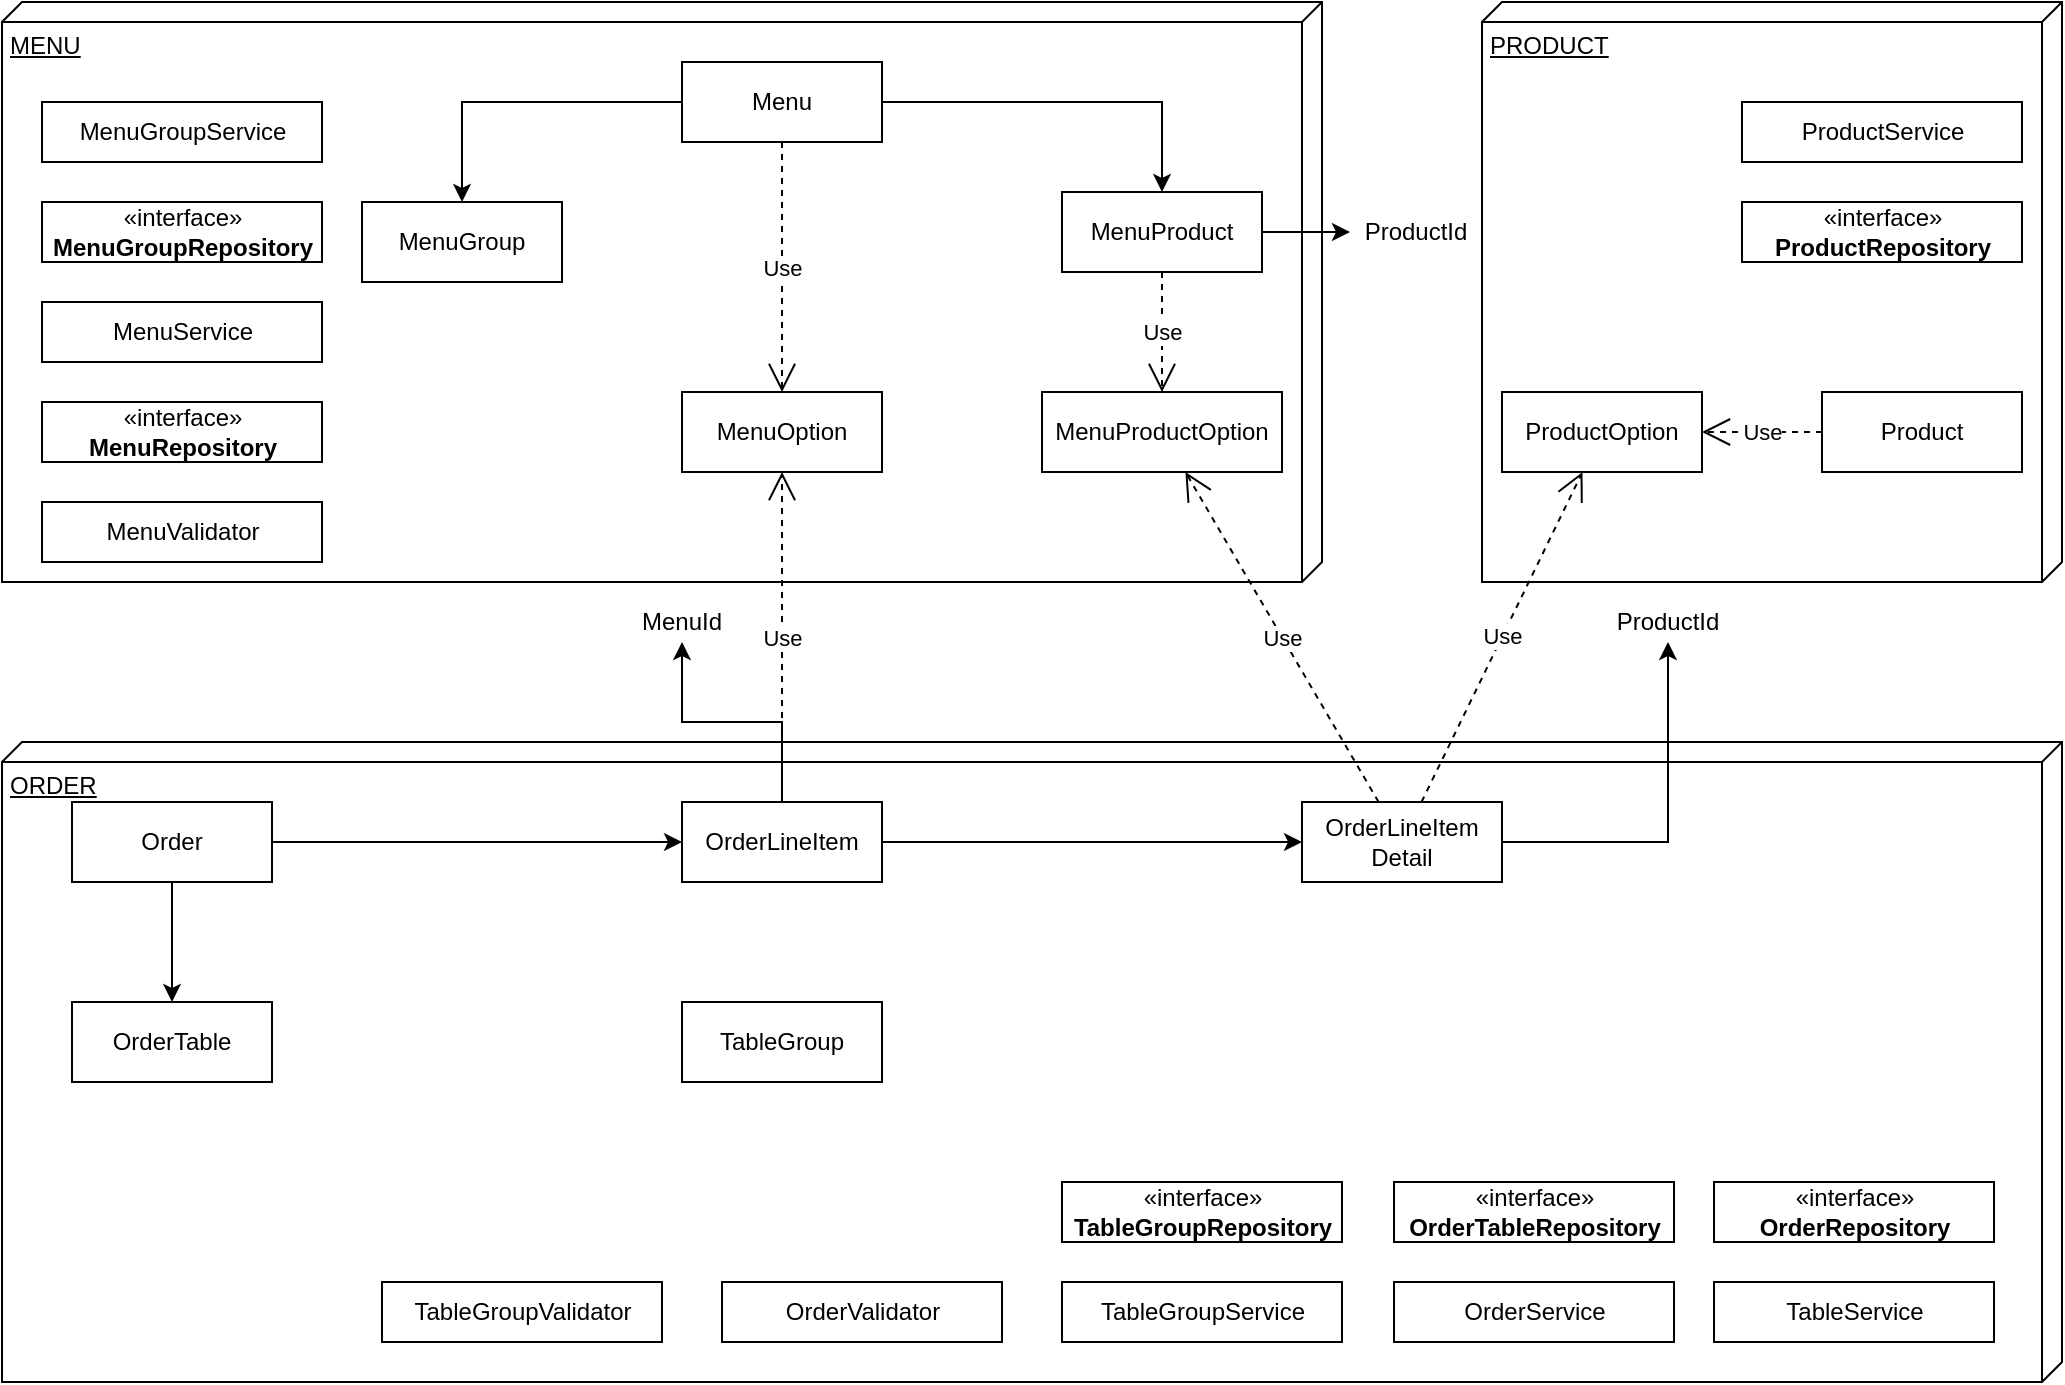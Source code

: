 <mxfile version="14.6.3" type="github">
  <diagram id="bBaFMglCOI3WDih5mdD4" name="Page-1">
    <mxGraphModel dx="1422" dy="778" grid="1" gridSize="10" guides="1" tooltips="1" connect="1" arrows="1" fold="1" page="1" pageScale="1" pageWidth="827" pageHeight="1169" math="0" shadow="0">
      <root>
        <mxCell id="0" />
        <mxCell id="1" parent="0" />
        <mxCell id="LUHss0gjO41ABVOkLyDg-2" value="ORDER" style="verticalAlign=top;align=left;spacingTop=8;spacingLeft=2;spacingRight=12;shape=cube;size=10;direction=south;fontStyle=4;html=1;" parent="1" vertex="1">
          <mxGeometry x="40" y="510" width="1030" height="320" as="geometry" />
        </mxCell>
        <mxCell id="LUHss0gjO41ABVOkLyDg-3" value="MENU" style="verticalAlign=top;align=left;spacingTop=8;spacingLeft=2;spacingRight=12;shape=cube;size=10;direction=south;fontStyle=4;html=1;" parent="1" vertex="1">
          <mxGeometry x="40" y="140" width="660" height="290" as="geometry" />
        </mxCell>
        <mxCell id="LUHss0gjO41ABVOkLyDg-4" value="PRODUCT" style="verticalAlign=top;align=left;spacingTop=8;spacingLeft=2;spacingRight=12;shape=cube;size=10;direction=south;fontStyle=4;html=1;" parent="1" vertex="1">
          <mxGeometry x="780" y="140" width="290" height="290" as="geometry" />
        </mxCell>
        <mxCell id="LUHss0gjO41ABVOkLyDg-11" style="edgeStyle=orthogonalEdgeStyle;rounded=0;orthogonalLoop=1;jettySize=auto;html=1;" parent="1" source="LUHss0gjO41ABVOkLyDg-8" target="LUHss0gjO41ABVOkLyDg-9" edge="1">
          <mxGeometry relative="1" as="geometry" />
        </mxCell>
        <mxCell id="LUHss0gjO41ABVOkLyDg-60" style="edgeStyle=orthogonalEdgeStyle;rounded=0;orthogonalLoop=1;jettySize=auto;html=1;" parent="1" source="LUHss0gjO41ABVOkLyDg-8" target="LUHss0gjO41ABVOkLyDg-13" edge="1">
          <mxGeometry relative="1" as="geometry" />
        </mxCell>
        <mxCell id="LUHss0gjO41ABVOkLyDg-8" value="Menu" style="whiteSpace=wrap;html=1;align=center;" parent="1" vertex="1">
          <mxGeometry x="380" y="170" width="100" height="40" as="geometry" />
        </mxCell>
        <mxCell id="LUHss0gjO41ABVOkLyDg-63" style="edgeStyle=orthogonalEdgeStyle;rounded=0;orthogonalLoop=1;jettySize=auto;html=1;" parent="1" source="LUHss0gjO41ABVOkLyDg-9" target="LUHss0gjO41ABVOkLyDg-22" edge="1">
          <mxGeometry relative="1" as="geometry">
            <mxPoint x="600" y="360" as="targetPoint" />
          </mxGeometry>
        </mxCell>
        <mxCell id="LUHss0gjO41ABVOkLyDg-9" value="MenuProduct" style="whiteSpace=wrap;html=1;align=center;" parent="1" vertex="1">
          <mxGeometry x="570" y="235" width="100" height="40" as="geometry" />
        </mxCell>
        <mxCell id="LUHss0gjO41ABVOkLyDg-13" value="MenuGroup" style="whiteSpace=wrap;html=1;align=center;" parent="1" vertex="1">
          <mxGeometry x="220" y="240" width="100" height="40" as="geometry" />
        </mxCell>
        <mxCell id="LUHss0gjO41ABVOkLyDg-14" value="Product" style="whiteSpace=wrap;html=1;align=center;" parent="1" vertex="1">
          <mxGeometry x="950" y="335" width="100" height="40" as="geometry" />
        </mxCell>
        <mxCell id="LUHss0gjO41ABVOkLyDg-22" value="ProductId" style="text;html=1;strokeColor=none;fillColor=none;align=center;verticalAlign=middle;whiteSpace=wrap;rounded=0;" parent="1" vertex="1">
          <mxGeometry x="714" y="245" width="66" height="20" as="geometry" />
        </mxCell>
        <mxCell id="LUHss0gjO41ABVOkLyDg-25" value="«interface»&lt;br&gt;&lt;b&gt;MenuGroupRepository&lt;/b&gt;" style="html=1;" parent="1" vertex="1">
          <mxGeometry x="60" y="240" width="140" height="30" as="geometry" />
        </mxCell>
        <mxCell id="LUHss0gjO41ABVOkLyDg-26" value="«interface»&lt;br&gt;&lt;b&gt;MenuRepository&lt;/b&gt;" style="html=1;" parent="1" vertex="1">
          <mxGeometry x="60" y="340" width="140" height="30" as="geometry" />
        </mxCell>
        <mxCell id="LUHss0gjO41ABVOkLyDg-27" value="MenuGroupService" style="html=1;" parent="1" vertex="1">
          <mxGeometry x="60" y="190" width="140" height="30" as="geometry" />
        </mxCell>
        <mxCell id="LUHss0gjO41ABVOkLyDg-28" value="MenuService" style="html=1;" parent="1" vertex="1">
          <mxGeometry x="60" y="290" width="140" height="30" as="geometry" />
        </mxCell>
        <mxCell id="LUHss0gjO41ABVOkLyDg-29" value="«interface»&lt;br&gt;&lt;b&gt;ProductRepository&lt;/b&gt;" style="html=1;" parent="1" vertex="1">
          <mxGeometry x="910" y="240" width="140" height="30" as="geometry" />
        </mxCell>
        <mxCell id="LUHss0gjO41ABVOkLyDg-30" value="ProductService" style="html=1;" parent="1" vertex="1">
          <mxGeometry x="910" y="190" width="140" height="30" as="geometry" />
        </mxCell>
        <mxCell id="LUHss0gjO41ABVOkLyDg-46" style="edgeStyle=orthogonalEdgeStyle;rounded=0;orthogonalLoop=1;jettySize=auto;html=1;" parent="1" source="LUHss0gjO41ABVOkLyDg-31" target="LUHss0gjO41ABVOkLyDg-37" edge="1">
          <mxGeometry relative="1" as="geometry" />
        </mxCell>
        <mxCell id="LUHss0gjO41ABVOkLyDg-53" style="edgeStyle=orthogonalEdgeStyle;rounded=0;orthogonalLoop=1;jettySize=auto;html=1;" parent="1" source="LUHss0gjO41ABVOkLyDg-31" target="LUHss0gjO41ABVOkLyDg-39" edge="1">
          <mxGeometry relative="1" as="geometry" />
        </mxCell>
        <mxCell id="LUHss0gjO41ABVOkLyDg-31" value="Order" style="whiteSpace=wrap;html=1;align=center;" parent="1" vertex="1">
          <mxGeometry x="75" y="540" width="100" height="40" as="geometry" />
        </mxCell>
        <mxCell id="LUHss0gjO41ABVOkLyDg-32" value="OrderService" style="html=1;" parent="1" vertex="1">
          <mxGeometry x="736" y="780" width="140" height="30" as="geometry" />
        </mxCell>
        <mxCell id="LUHss0gjO41ABVOkLyDg-33" value="TableService" style="html=1;" parent="1" vertex="1">
          <mxGeometry x="896" y="780" width="140" height="30" as="geometry" />
        </mxCell>
        <mxCell id="LUHss0gjO41ABVOkLyDg-34" value="TableGroupService" style="html=1;" parent="1" vertex="1">
          <mxGeometry x="570" y="780" width="140" height="30" as="geometry" />
        </mxCell>
        <mxCell id="LUHss0gjO41ABVOkLyDg-44" style="edgeStyle=orthogonalEdgeStyle;rounded=0;orthogonalLoop=1;jettySize=auto;html=1;" parent="1" source="LUHss0gjO41ABVOkLyDg-37" target="LUHss0gjO41ABVOkLyDg-38" edge="1">
          <mxGeometry relative="1" as="geometry" />
        </mxCell>
        <mxCell id="LUHss0gjO41ABVOkLyDg-55" style="edgeStyle=orthogonalEdgeStyle;rounded=0;orthogonalLoop=1;jettySize=auto;html=1;" parent="1" source="LUHss0gjO41ABVOkLyDg-37" target="LUHss0gjO41ABVOkLyDg-56" edge="1">
          <mxGeometry relative="1" as="geometry">
            <mxPoint x="455" y="450" as="targetPoint" />
          </mxGeometry>
        </mxCell>
        <mxCell id="LUHss0gjO41ABVOkLyDg-37" value="OrderLineItem" style="whiteSpace=wrap;html=1;align=center;" parent="1" vertex="1">
          <mxGeometry x="380" y="540" width="100" height="40" as="geometry" />
        </mxCell>
        <mxCell id="LUHss0gjO41ABVOkLyDg-61" style="edgeStyle=orthogonalEdgeStyle;rounded=0;orthogonalLoop=1;jettySize=auto;html=1;" parent="1" source="LUHss0gjO41ABVOkLyDg-38" target="LUHss0gjO41ABVOkLyDg-62" edge="1">
          <mxGeometry relative="1" as="geometry">
            <mxPoint x="740" y="460" as="targetPoint" />
          </mxGeometry>
        </mxCell>
        <mxCell id="LUHss0gjO41ABVOkLyDg-38" value="OrderLineItem&lt;br&gt;Detail" style="whiteSpace=wrap;html=1;align=center;" parent="1" vertex="1">
          <mxGeometry x="690" y="540" width="100" height="40" as="geometry" />
        </mxCell>
        <mxCell id="LUHss0gjO41ABVOkLyDg-39" value="OrderTable" style="whiteSpace=wrap;html=1;align=center;" parent="1" vertex="1">
          <mxGeometry x="75" y="640" width="100" height="40" as="geometry" />
        </mxCell>
        <mxCell id="LUHss0gjO41ABVOkLyDg-40" value="TableGroup" style="whiteSpace=wrap;html=1;align=center;" parent="1" vertex="1">
          <mxGeometry x="380" y="640" width="100" height="40" as="geometry" />
        </mxCell>
        <mxCell id="LUHss0gjO41ABVOkLyDg-48" value="«interface»&lt;br&gt;&lt;b&gt;TableGroupRepository&lt;/b&gt;" style="html=1;" parent="1" vertex="1">
          <mxGeometry x="570" y="730" width="140" height="30" as="geometry" />
        </mxCell>
        <mxCell id="LUHss0gjO41ABVOkLyDg-51" value="«interface»&lt;br&gt;&lt;b&gt;OrderTableRepository&lt;/b&gt;" style="html=1;" parent="1" vertex="1">
          <mxGeometry x="736" y="730" width="140" height="30" as="geometry" />
        </mxCell>
        <mxCell id="LUHss0gjO41ABVOkLyDg-52" value="«interface»&lt;br&gt;&lt;b&gt;OrderRepository&lt;/b&gt;" style="html=1;" parent="1" vertex="1">
          <mxGeometry x="896" y="730" width="140" height="30" as="geometry" />
        </mxCell>
        <mxCell id="LUHss0gjO41ABVOkLyDg-54" value="OrderValidator" style="html=1;" parent="1" vertex="1">
          <mxGeometry x="400" y="780" width="140" height="30" as="geometry" />
        </mxCell>
        <mxCell id="LUHss0gjO41ABVOkLyDg-56" value="MenuId" style="text;html=1;strokeColor=none;fillColor=none;align=center;verticalAlign=middle;whiteSpace=wrap;rounded=0;" parent="1" vertex="1">
          <mxGeometry x="347" y="440" width="66" height="20" as="geometry" />
        </mxCell>
        <mxCell id="LUHss0gjO41ABVOkLyDg-62" value="ProductId" style="text;html=1;strokeColor=none;fillColor=none;align=center;verticalAlign=middle;whiteSpace=wrap;rounded=0;" parent="1" vertex="1">
          <mxGeometry x="840" y="440" width="66" height="20" as="geometry" />
        </mxCell>
        <mxCell id="LUHss0gjO41ABVOkLyDg-64" value="MenuOption" style="whiteSpace=wrap;html=1;align=center;" parent="1" vertex="1">
          <mxGeometry x="380" y="335" width="100" height="40" as="geometry" />
        </mxCell>
        <mxCell id="LUHss0gjO41ABVOkLyDg-65" value="MenuProductOption" style="whiteSpace=wrap;html=1;align=center;" parent="1" vertex="1">
          <mxGeometry x="560" y="335" width="120" height="40" as="geometry" />
        </mxCell>
        <mxCell id="LUHss0gjO41ABVOkLyDg-71" value="Use" style="endArrow=open;endSize=12;dashed=1;html=1;" parent="1" source="LUHss0gjO41ABVOkLyDg-38" target="LUHss0gjO41ABVOkLyDg-65" edge="1">
          <mxGeometry width="160" relative="1" as="geometry">
            <mxPoint x="450" y="390" as="sourcePoint" />
            <mxPoint x="610" y="390" as="targetPoint" />
          </mxGeometry>
        </mxCell>
        <mxCell id="LUHss0gjO41ABVOkLyDg-73" value="Use" style="endArrow=open;endSize=12;dashed=1;html=1;" parent="1" source="LUHss0gjO41ABVOkLyDg-37" target="LUHss0gjO41ABVOkLyDg-64" edge="1">
          <mxGeometry width="160" relative="1" as="geometry">
            <mxPoint x="450" y="540" as="sourcePoint" />
            <mxPoint x="450" y="375" as="targetPoint" />
          </mxGeometry>
        </mxCell>
        <mxCell id="LUHss0gjO41ABVOkLyDg-75" style="edgeStyle=orthogonalEdgeStyle;rounded=0;orthogonalLoop=1;jettySize=auto;html=1;exitX=0.5;exitY=1;exitDx=0;exitDy=0;" parent="1" source="LUHss0gjO41ABVOkLyDg-62" target="LUHss0gjO41ABVOkLyDg-62" edge="1">
          <mxGeometry relative="1" as="geometry" />
        </mxCell>
        <mxCell id="LUHss0gjO41ABVOkLyDg-76" value="Use" style="endArrow=open;endSize=12;dashed=1;html=1;" parent="1" source="LUHss0gjO41ABVOkLyDg-14" target="XUq1lDrAl67lcuPC3TNO-6" edge="1">
          <mxGeometry width="160" relative="1" as="geometry">
            <mxPoint x="450" y="390" as="sourcePoint" />
            <mxPoint x="610" y="390" as="targetPoint" />
          </mxGeometry>
        </mxCell>
        <mxCell id="XUq1lDrAl67lcuPC3TNO-2" value="MenuValidator" style="html=1;" vertex="1" parent="1">
          <mxGeometry x="60" y="390" width="140" height="30" as="geometry" />
        </mxCell>
        <mxCell id="XUq1lDrAl67lcuPC3TNO-3" value="TableGroupValidator" style="html=1;" vertex="1" parent="1">
          <mxGeometry x="230" y="780" width="140" height="30" as="geometry" />
        </mxCell>
        <mxCell id="XUq1lDrAl67lcuPC3TNO-4" value="Use" style="endArrow=open;endSize=12;dashed=1;html=1;" edge="1" parent="1" source="LUHss0gjO41ABVOkLyDg-8" target="LUHss0gjO41ABVOkLyDg-64">
          <mxGeometry width="160" relative="1" as="geometry">
            <mxPoint x="640" y="400" as="sourcePoint" />
            <mxPoint x="800" y="400" as="targetPoint" />
          </mxGeometry>
        </mxCell>
        <mxCell id="XUq1lDrAl67lcuPC3TNO-6" value="ProductOption" style="whiteSpace=wrap;html=1;align=center;" vertex="1" parent="1">
          <mxGeometry x="790" y="335" width="100" height="40" as="geometry" />
        </mxCell>
        <mxCell id="XUq1lDrAl67lcuPC3TNO-8" value="Use" style="endArrow=open;endSize=12;dashed=1;html=1;" edge="1" parent="1" source="LUHss0gjO41ABVOkLyDg-38" target="XUq1lDrAl67lcuPC3TNO-6">
          <mxGeometry width="160" relative="1" as="geometry">
            <mxPoint x="640" y="400" as="sourcePoint" />
            <mxPoint x="800" y="400" as="targetPoint" />
          </mxGeometry>
        </mxCell>
        <mxCell id="XUq1lDrAl67lcuPC3TNO-10" value="Use" style="endArrow=open;endSize=12;dashed=1;html=1;" edge="1" parent="1" source="LUHss0gjO41ABVOkLyDg-9" target="LUHss0gjO41ABVOkLyDg-65">
          <mxGeometry width="160" relative="1" as="geometry">
            <mxPoint x="640" y="400" as="sourcePoint" />
            <mxPoint x="800" y="400" as="targetPoint" />
          </mxGeometry>
        </mxCell>
      </root>
    </mxGraphModel>
  </diagram>
</mxfile>
